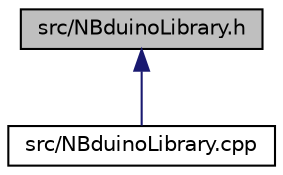 digraph "src/NBduinoLibrary.h"
{
  edge [fontname="Helvetica",fontsize="10",labelfontname="Helvetica",labelfontsize="10"];
  node [fontname="Helvetica",fontsize="10",shape=record];
  Node2 [label="src/NBduinoLibrary.h",height=0.2,width=0.4,color="black", fillcolor="grey75", style="filled", fontcolor="black"];
  Node2 -> Node3 [dir="back",color="midnightblue",fontsize="10",style="solid",fontname="Helvetica"];
  Node3 [label="src/NBduinoLibrary.cpp",height=0.2,width=0.4,color="black", fillcolor="white", style="filled",URL="$_n_bduino_library_8cpp.html",tooltip="contains the NBduino class mathods implementation. This class can be used to ease the programming of ..."];
}
